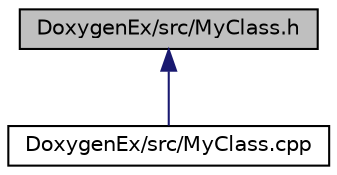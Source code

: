 digraph "DoxygenEx/src/MyClass.h"
{
 // LATEX_PDF_SIZE
  edge [fontname="Helvetica",fontsize="10",labelfontname="Helvetica",labelfontsize="10"];
  node [fontname="Helvetica",fontsize="10",shape=record];
  Node1 [label="DoxygenEx/src/MyClass.h",height=0.2,width=0.4,color="black", fillcolor="grey75", style="filled", fontcolor="black",tooltip=" "];
  Node1 -> Node2 [dir="back",color="midnightblue",fontsize="10",style="solid",fontname="Helvetica"];
  Node2 [label="DoxygenEx/src/MyClass.cpp",height=0.2,width=0.4,color="black", fillcolor="white", style="filled",URL="$_my_class_8cpp.html",tooltip=" "];
}
